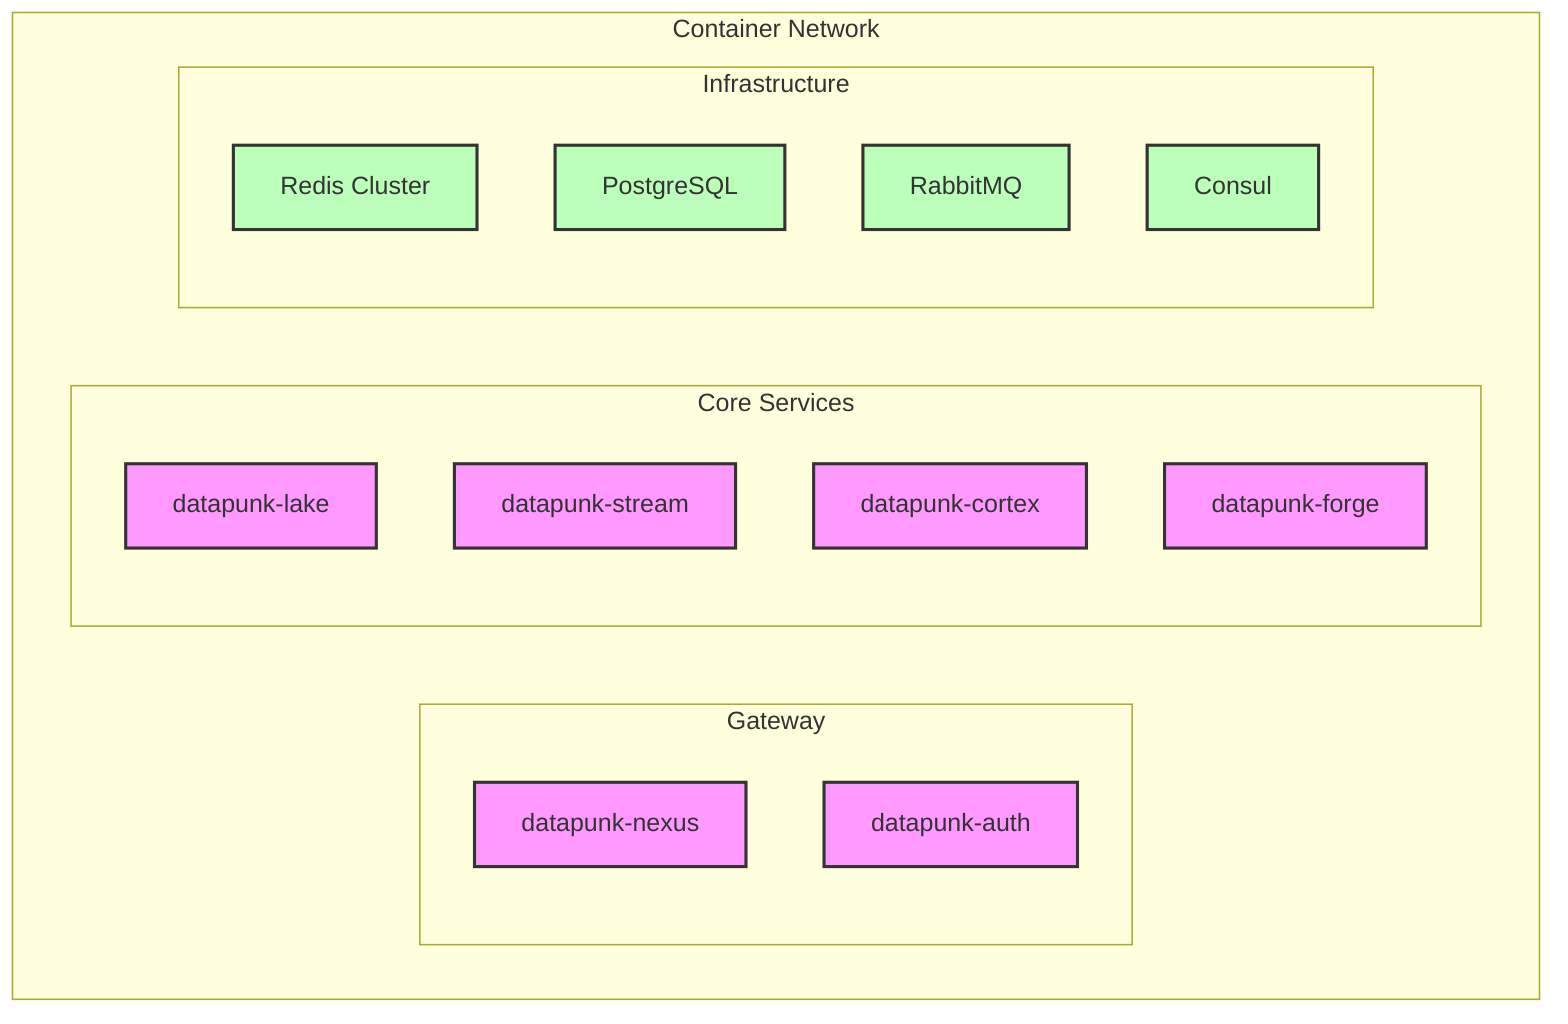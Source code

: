 graph TD
    subgraph "Container Network"
        subgraph "Gateway"
            Nexus[datapunk-nexus]
            Auth[datapunk-auth]
        end

        subgraph "Core Services"
            Lake[datapunk-lake]
            Stream[datapunk-stream]
            Cortex[datapunk-cortex]
            Forge[datapunk-forge]
        end

        subgraph "Infrastructure"
            Redis[Redis Cluster]
            PG[PostgreSQL]
            MQ[RabbitMQ]
            Consul[Consul]
        end
    end

    classDef container fill:#f9f,stroke:#333,stroke-width:2px
    classDef infra fill:#bfb,stroke:#333,stroke-width:2px

    class Lake,Stream,Cortex,Forge,Nexus,Auth container
    class Redis,PG,MQ,Consul infra